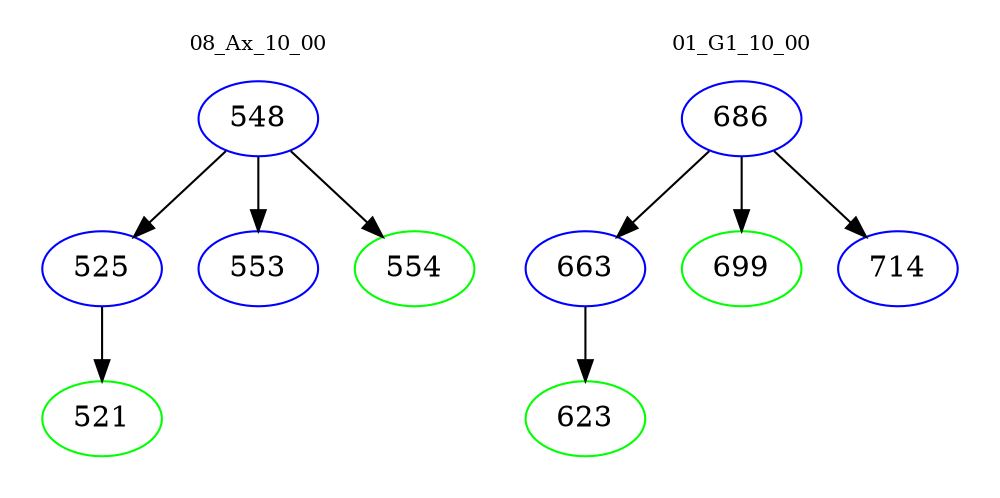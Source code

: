 digraph{
subgraph cluster_0 {
color = white
label = "08_Ax_10_00";
fontsize=10;
T0_548 [label="548", color="blue"]
T0_548 -> T0_525 [color="black"]
T0_525 [label="525", color="blue"]
T0_525 -> T0_521 [color="black"]
T0_521 [label="521", color="green"]
T0_548 -> T0_553 [color="black"]
T0_553 [label="553", color="blue"]
T0_548 -> T0_554 [color="black"]
T0_554 [label="554", color="green"]
}
subgraph cluster_1 {
color = white
label = "01_G1_10_00";
fontsize=10;
T1_686 [label="686", color="blue"]
T1_686 -> T1_663 [color="black"]
T1_663 [label="663", color="blue"]
T1_663 -> T1_623 [color="black"]
T1_623 [label="623", color="green"]
T1_686 -> T1_699 [color="black"]
T1_699 [label="699", color="green"]
T1_686 -> T1_714 [color="black"]
T1_714 [label="714", color="blue"]
}
}
